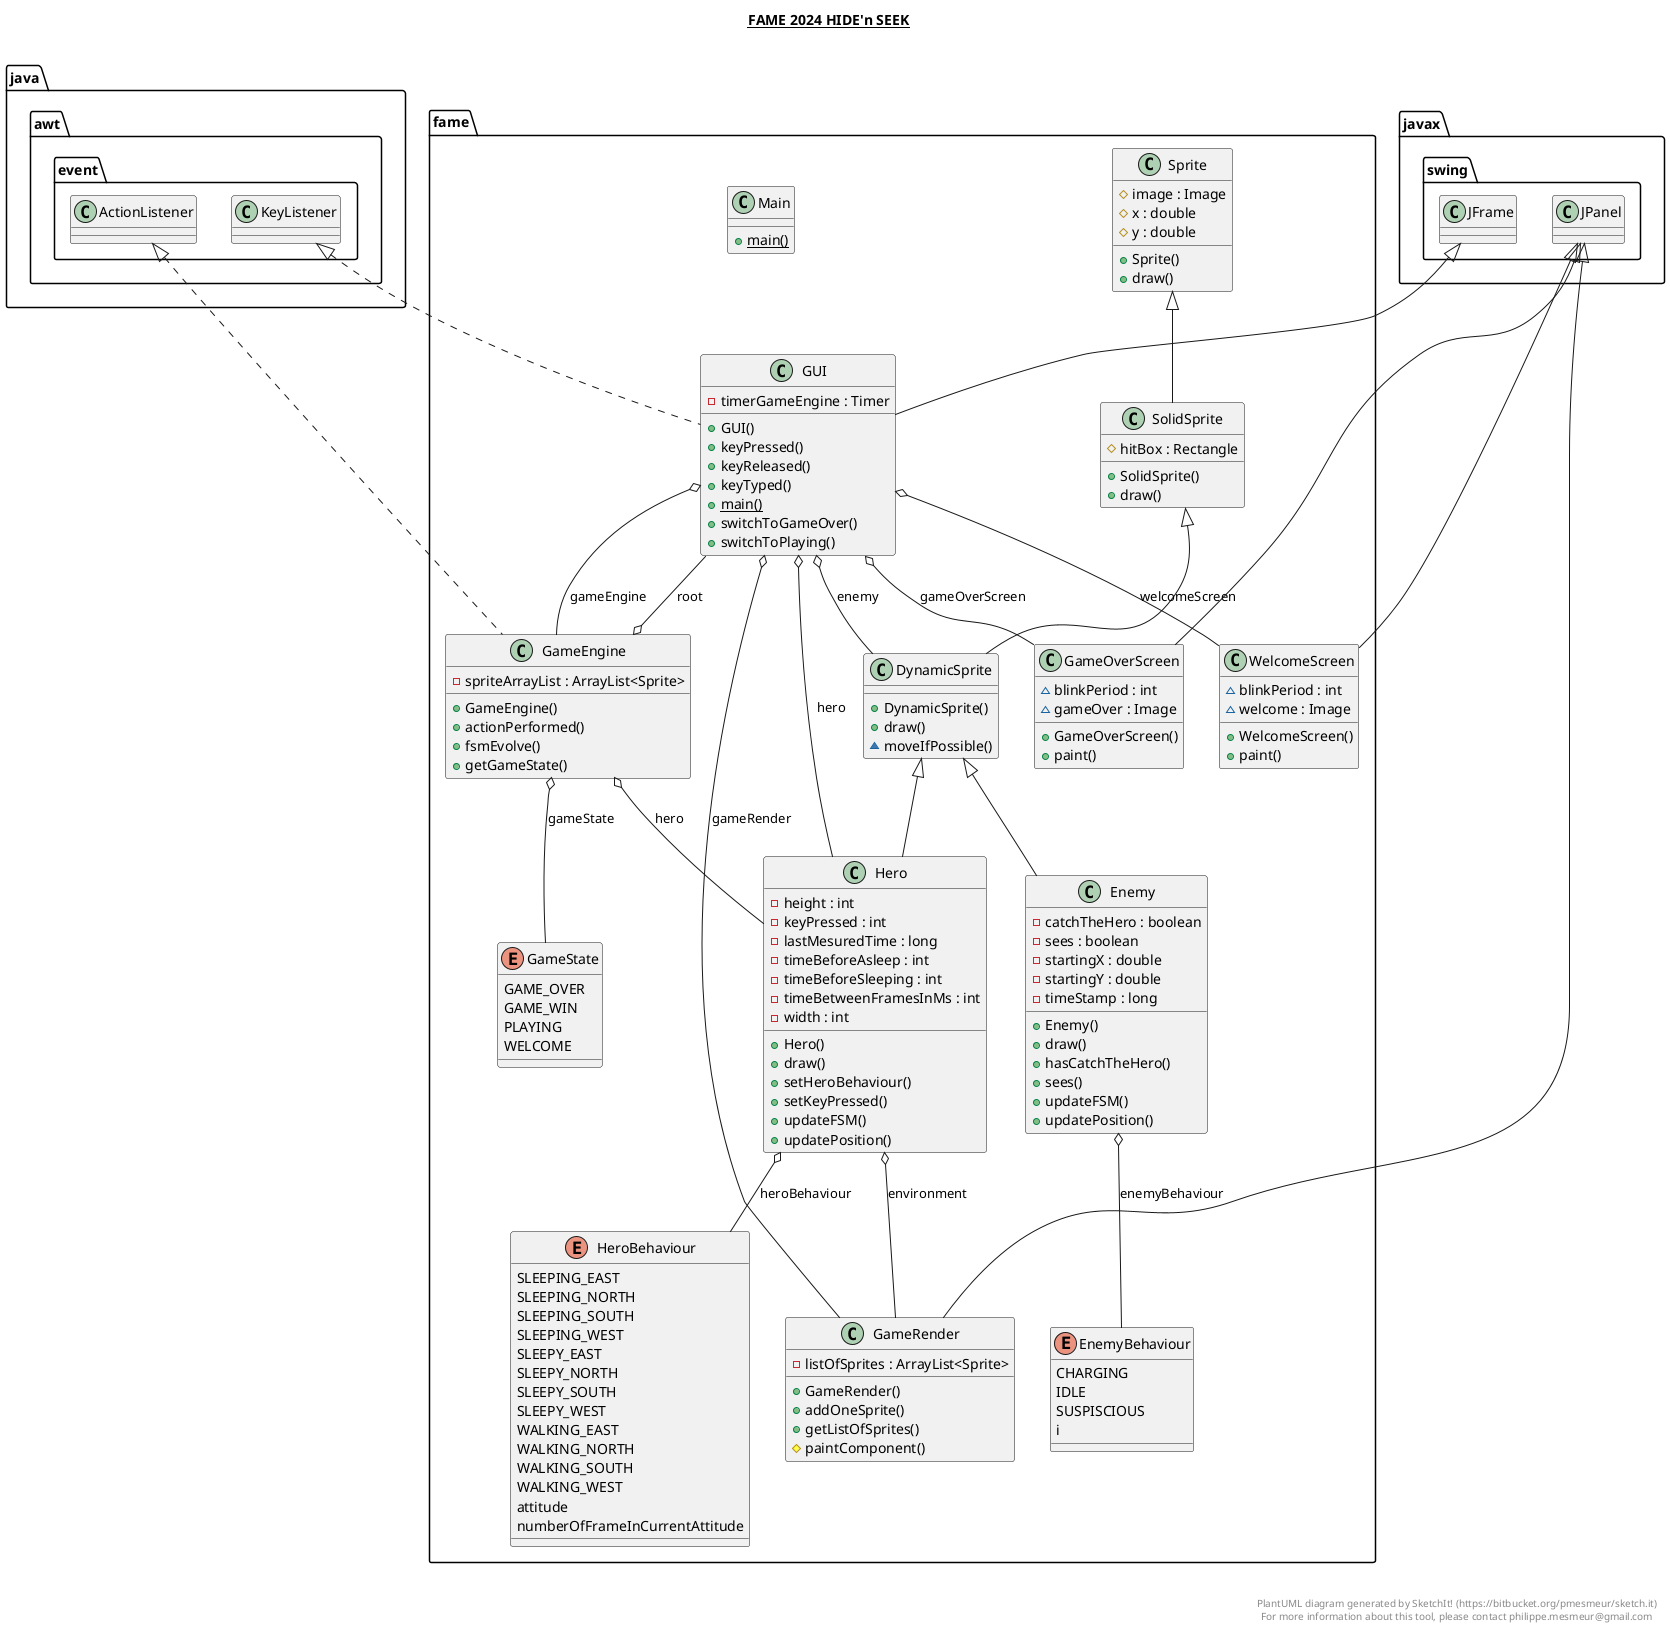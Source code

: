 @startuml

title __FAME 2024 HIDE'n SEEK__\n

  namespace fame {
    class DynamicSprite {
        + DynamicSprite()
        + draw()
        ~ moveIfPossible()
    }
  }
  

  namespace fame {
    class Enemy {
        - catchTheHero : boolean
        - sees : boolean
        - startingX : double
        - startingY : double
        - timeStamp : long
        + Enemy()
        + draw()
        + hasCatchTheHero()
        + sees()
        + updateFSM()
        + updatePosition()
    }
  }
  

  namespace  fame {
    enum EnemyBehaviour {
      CHARGING
      IDLE
      SUSPISCIOUS
      i
    }
  }
  

  namespace fame {
    class GUI {
        - timerGameEngine : Timer
        + GUI()
        + keyPressed()
        + keyReleased()
        + keyTyped()
        {static} + main()
        + switchToGameOver()
        + switchToPlaying()
    }
  }
  

  namespace fame {
    class GameEngine {
        - spriteArrayList : ArrayList<Sprite>
        + GameEngine()
        + actionPerformed()
        + fsmEvolve()
        + getGameState()
    }
  }
  

  namespace fame {
    class GameOverScreen {
        ~ blinkPeriod : int
        ~ gameOver : Image
        + GameOverScreen()
        + paint()
    }
  }
  

  namespace fame {
    class GameRender {
        - listOfSprites : ArrayList<Sprite>
        + GameRender()
        + addOneSprite()
        + getListOfSprites()
        # paintComponent()
    }
  }
  

  namespace fame {
    enum GameState {
      GAME_OVER
      GAME_WIN
      PLAYING
      WELCOME
    }
  }
  

  namespace fame {
    class Hero {
        - height : int
        - keyPressed : int
        - lastMesuredTime : long
        - timeBeforeAsleep : int
        - timeBeforeSleeping : int
        - timeBetweenFramesInMs : int
        - width : int
        + Hero()
        + draw()
        + setHeroBehaviour()
        + setKeyPressed()
        + updateFSM()
        + updatePosition()
    }
  }
  

  namespace fame {
    enum HeroBehaviour {
      SLEEPING_EAST
      SLEEPING_NORTH
      SLEEPING_SOUTH
      SLEEPING_WEST
      SLEEPY_EAST
      SLEEPY_NORTH
      SLEEPY_SOUTH
      SLEEPY_WEST
      WALKING_EAST
      WALKING_NORTH
      WALKING_SOUTH
      WALKING_WEST
      attitude
      numberOfFrameInCurrentAttitude
    }
  }
  

  namespace fame {
    class Main {
        {static} + main()
    }
  }
  

  namespace fame {
    class SolidSprite {
        # hitBox : Rectangle
        + SolidSprite()
        + draw()
    }
  }
  

  namespace fame {
    class Sprite {
        # image : Image
        # x : double
        # y : double
        + Sprite()
        + draw()
    }
  }
  

  namespace fame {
    class WelcomeScreen {
        ~ blinkPeriod : int
        ~ welcome : Image
        + WelcomeScreen()
        + paint()
    }
  }
  

  fame.DynamicSprite -up-|> fame.SolidSprite
  fame.Enemy -up-|> fame.DynamicSprite
  fame.Enemy o-- fame.EnemyBehaviour : enemyBehaviour
  fame.GUI .up.|> java.awt.event.KeyListener
  fame.GUI -up-|> javax.swing.JFrame
  fame.GUI o-- fame.DynamicSprite : enemy
  fame.GUI o-- fame.GameEngine : gameEngine
  fame.GUI o-- fame.GameOverScreen : gameOverScreen
  fame.GUI o-- fame.GameRender : gameRender
  fame.GUI o-- fame.Hero : hero
  fame.GUI o-- fame.WelcomeScreen : welcomeScreen
  fame.GameEngine .up.|> java.awt.event.ActionListener
  fame.GameEngine o-- fame.GameState : gameState
  fame.GameEngine o-- fame.Hero : hero
  fame.GameEngine o-- fame.GUI : root
  fame.GameOverScreen -up-|> javax.swing.JPanel
  fame.GameRender -up-|> javax.swing.JPanel
  fame.Hero -up-|> fame.DynamicSprite
  fame.Hero o-- fame.GameRender : environment
  fame.Hero o-- fame.HeroBehaviour : heroBehaviour
  fame.SolidSprite -up-|> fame.Sprite
  fame.WelcomeScreen -up-|> javax.swing.JPanel


right footer


PlantUML diagram generated by SketchIt! (https://bitbucket.org/pmesmeur/sketch.it)
For more information about this tool, please contact philippe.mesmeur@gmail.com
endfooter

@enduml
